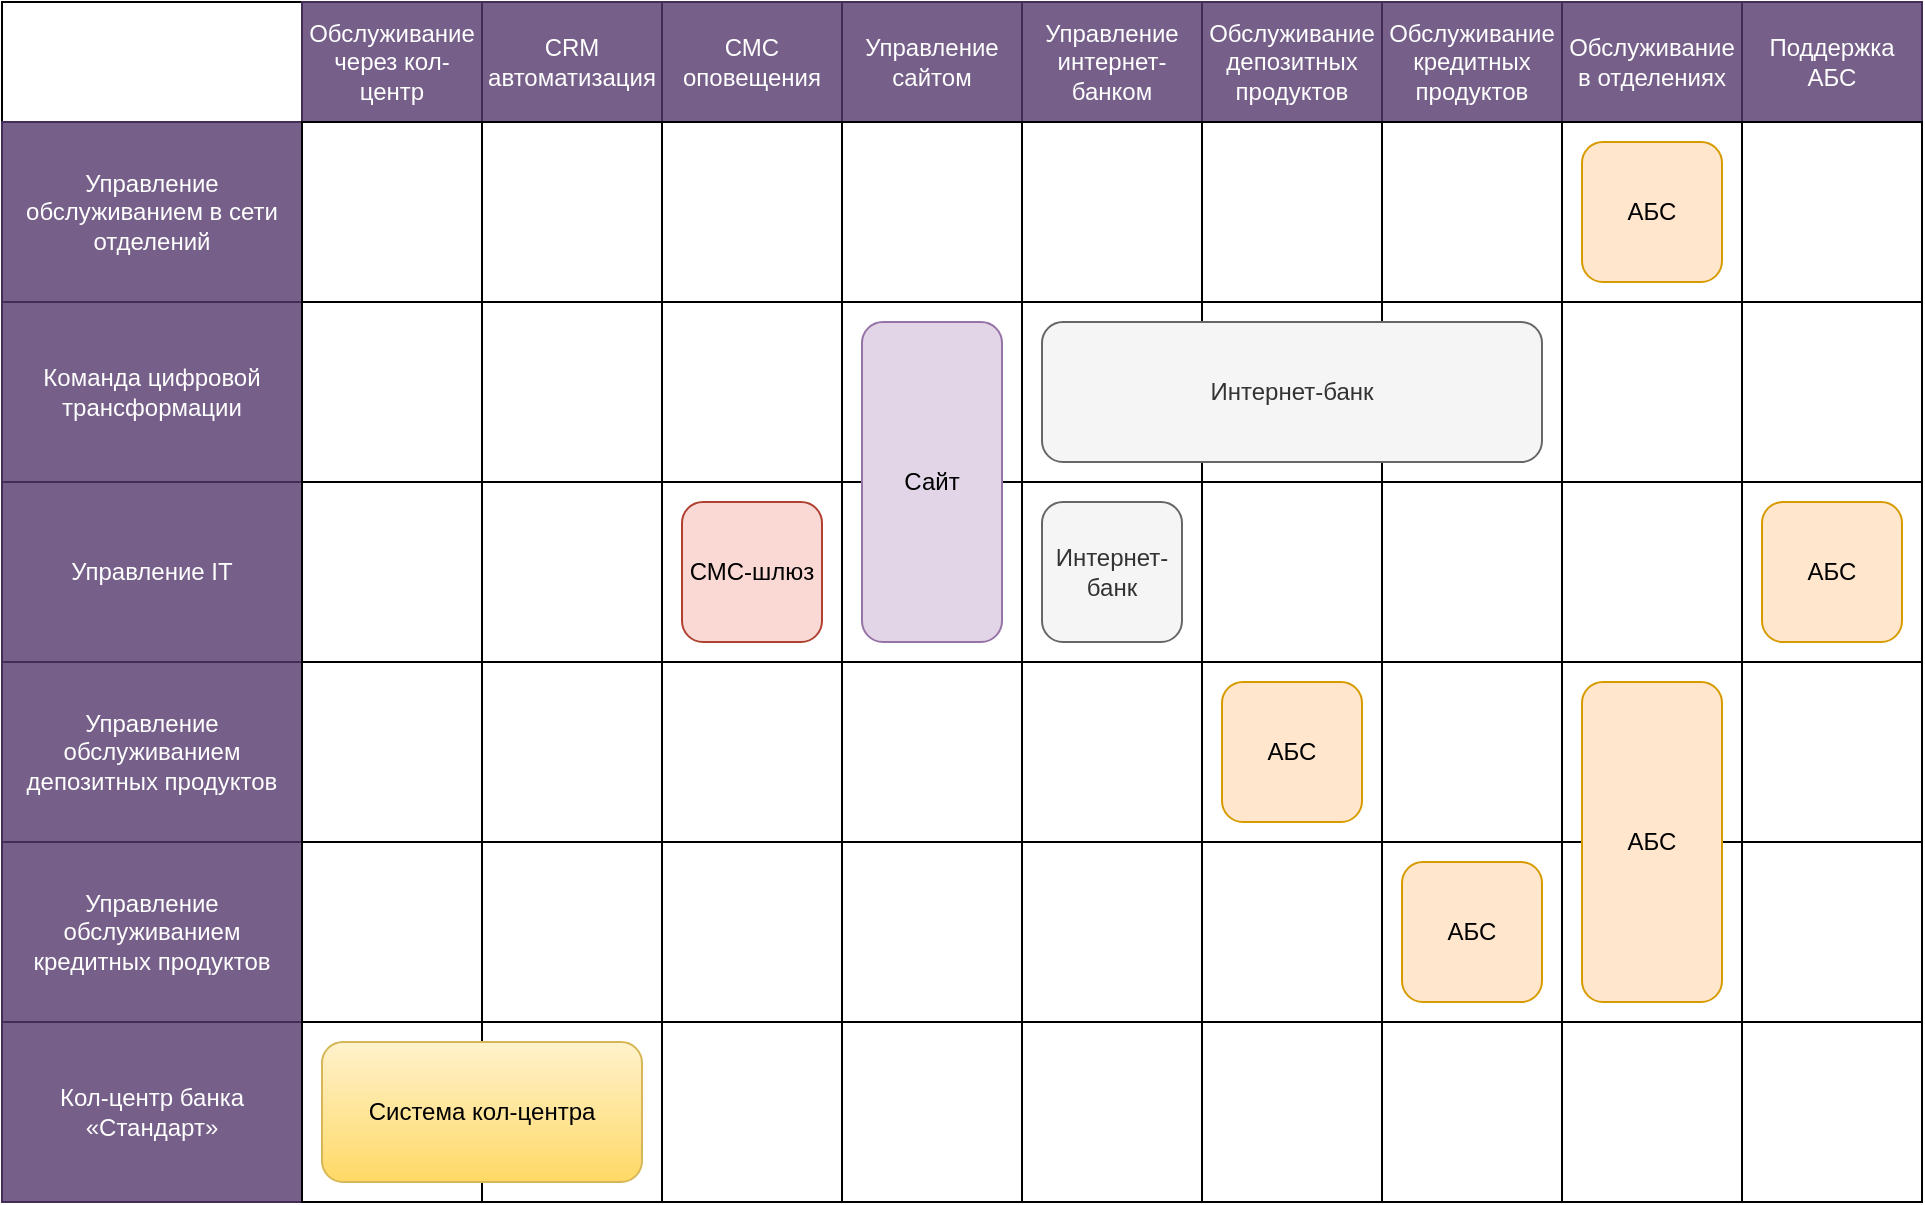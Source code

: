 <mxfile version="24.7.17">
  <diagram name="Page-1" id="45Wu7sm1W9Y6nr5aawte">
    <mxGraphModel dx="1434" dy="746" grid="0" gridSize="10" guides="1" tooltips="1" connect="1" arrows="1" fold="1" page="1" pageScale="1" pageWidth="850" pageHeight="1100" math="0" shadow="0">
      <root>
        <mxCell id="0" />
        <mxCell id="1" parent="0" />
        <mxCell id="p_r5vlpnFYIrNeV_S8iX-45" value="" style="childLayout=tableLayout;recursiveResize=0;shadow=0;fillColor=none;" vertex="1" parent="1">
          <mxGeometry x="100" y="150" width="960" height="600" as="geometry" />
        </mxCell>
        <mxCell id="p_r5vlpnFYIrNeV_S8iX-46" value="" style="shape=tableRow;horizontal=0;startSize=0;swimlaneHead=0;swimlaneBody=0;top=0;left=0;bottom=0;right=0;dropTarget=0;collapsible=0;recursiveResize=0;expand=0;fontStyle=0;fillColor=none;strokeColor=inherit;" vertex="1" parent="p_r5vlpnFYIrNeV_S8iX-45">
          <mxGeometry width="960" height="60" as="geometry" />
        </mxCell>
        <mxCell id="p_r5vlpnFYIrNeV_S8iX-47" value="" style="connectable=0;recursiveResize=0;strokeColor=inherit;fillColor=none;align=center;whiteSpace=wrap;html=1;" vertex="1" parent="p_r5vlpnFYIrNeV_S8iX-46">
          <mxGeometry width="150" height="60" as="geometry">
            <mxRectangle width="150" height="60" as="alternateBounds" />
          </mxGeometry>
        </mxCell>
        <mxCell id="p_r5vlpnFYIrNeV_S8iX-48" value="Обслуживание через кол-центр" style="connectable=0;recursiveResize=0;strokeColor=#432D57;fillColor=#76608a;align=center;whiteSpace=wrap;html=1;fontColor=#ffffff;" vertex="1" parent="p_r5vlpnFYIrNeV_S8iX-46">
          <mxGeometry x="150" width="90" height="60" as="geometry">
            <mxRectangle width="90" height="60" as="alternateBounds" />
          </mxGeometry>
        </mxCell>
        <mxCell id="p_r5vlpnFYIrNeV_S8iX-128" value="CRM автоматизация" style="connectable=0;recursiveResize=0;strokeColor=#432D57;fillColor=#76608a;align=center;whiteSpace=wrap;html=1;fontColor=#ffffff;" vertex="1" parent="p_r5vlpnFYIrNeV_S8iX-46">
          <mxGeometry x="240" width="90" height="60" as="geometry">
            <mxRectangle width="90" height="60" as="alternateBounds" />
          </mxGeometry>
        </mxCell>
        <mxCell id="p_r5vlpnFYIrNeV_S8iX-135" value="СМС оповещения" style="connectable=0;recursiveResize=0;strokeColor=#432D57;fillColor=#76608a;align=center;whiteSpace=wrap;html=1;fontColor=#ffffff;" vertex="1" parent="p_r5vlpnFYIrNeV_S8iX-46">
          <mxGeometry x="330" width="90" height="60" as="geometry">
            <mxRectangle width="90" height="60" as="alternateBounds" />
          </mxGeometry>
        </mxCell>
        <mxCell id="p_r5vlpnFYIrNeV_S8iX-142" value="Управление сайтом" style="connectable=0;recursiveResize=0;strokeColor=#432D57;fillColor=#76608a;align=center;whiteSpace=wrap;html=1;fontColor=#ffffff;" vertex="1" parent="p_r5vlpnFYIrNeV_S8iX-46">
          <mxGeometry x="420" width="90" height="60" as="geometry">
            <mxRectangle width="90" height="60" as="alternateBounds" />
          </mxGeometry>
        </mxCell>
        <mxCell id="p_r5vlpnFYIrNeV_S8iX-185" value="Управление интернет-банком" style="connectable=0;recursiveResize=0;strokeColor=#432D57;fillColor=#76608a;align=center;whiteSpace=wrap;html=1;fontColor=#ffffff;" vertex="1" parent="p_r5vlpnFYIrNeV_S8iX-46">
          <mxGeometry x="510" width="90" height="60" as="geometry">
            <mxRectangle width="90" height="60" as="alternateBounds" />
          </mxGeometry>
        </mxCell>
        <mxCell id="p_r5vlpnFYIrNeV_S8iX-149" value="Обслуживание депозитных продуктов" style="connectable=0;recursiveResize=0;strokeColor=#432D57;fillColor=#76608a;align=center;whiteSpace=wrap;html=1;fontColor=#ffffff;" vertex="1" parent="p_r5vlpnFYIrNeV_S8iX-46">
          <mxGeometry x="600" width="90" height="60" as="geometry">
            <mxRectangle width="90" height="60" as="alternateBounds" />
          </mxGeometry>
        </mxCell>
        <mxCell id="p_r5vlpnFYIrNeV_S8iX-156" value="Обслуживание кредитных продуктов" style="connectable=0;recursiveResize=0;strokeColor=#432D57;fillColor=#76608a;align=center;whiteSpace=wrap;html=1;fontColor=#ffffff;" vertex="1" parent="p_r5vlpnFYIrNeV_S8iX-46">
          <mxGeometry x="690" width="90" height="60" as="geometry">
            <mxRectangle width="90" height="60" as="alternateBounds" />
          </mxGeometry>
        </mxCell>
        <mxCell id="p_r5vlpnFYIrNeV_S8iX-163" value="Обслуживание в отделениях" style="connectable=0;recursiveResize=0;strokeColor=#432D57;fillColor=#76608a;align=center;whiteSpace=wrap;html=1;fontColor=#ffffff;" vertex="1" parent="p_r5vlpnFYIrNeV_S8iX-46">
          <mxGeometry x="780" width="90" height="60" as="geometry">
            <mxRectangle width="90" height="60" as="alternateBounds" />
          </mxGeometry>
        </mxCell>
        <mxCell id="p_r5vlpnFYIrNeV_S8iX-170" value="Поддержка АБС" style="connectable=0;recursiveResize=0;strokeColor=#432D57;fillColor=#76608a;align=center;whiteSpace=wrap;html=1;fontColor=#ffffff;" vertex="1" parent="p_r5vlpnFYIrNeV_S8iX-46">
          <mxGeometry x="870" width="90" height="60" as="geometry">
            <mxRectangle width="90" height="60" as="alternateBounds" />
          </mxGeometry>
        </mxCell>
        <mxCell id="p_r5vlpnFYIrNeV_S8iX-50" style="shape=tableRow;horizontal=0;startSize=0;swimlaneHead=0;swimlaneBody=0;top=0;left=0;bottom=0;right=0;dropTarget=0;collapsible=0;recursiveResize=0;expand=0;fontStyle=0;fillColor=none;strokeColor=inherit;" vertex="1" parent="p_r5vlpnFYIrNeV_S8iX-45">
          <mxGeometry y="60" width="960" height="90" as="geometry" />
        </mxCell>
        <mxCell id="p_r5vlpnFYIrNeV_S8iX-51" value="Управление обслуживанием в сети отделений" style="connectable=0;recursiveResize=0;strokeColor=#432D57;fillColor=#76608a;align=center;whiteSpace=wrap;html=1;fontColor=#ffffff;" vertex="1" parent="p_r5vlpnFYIrNeV_S8iX-50">
          <mxGeometry width="150" height="90" as="geometry">
            <mxRectangle width="150" height="90" as="alternateBounds" />
          </mxGeometry>
        </mxCell>
        <mxCell id="p_r5vlpnFYIrNeV_S8iX-52" value="" style="connectable=0;recursiveResize=0;align=center;whiteSpace=wrap;html=1;" vertex="1" parent="p_r5vlpnFYIrNeV_S8iX-50">
          <mxGeometry x="150" width="90" height="90" as="geometry">
            <mxRectangle width="90" height="90" as="alternateBounds" />
          </mxGeometry>
        </mxCell>
        <mxCell id="p_r5vlpnFYIrNeV_S8iX-129" style="connectable=0;recursiveResize=0;align=center;whiteSpace=wrap;html=1;" vertex="1" parent="p_r5vlpnFYIrNeV_S8iX-50">
          <mxGeometry x="240" width="90" height="90" as="geometry">
            <mxRectangle width="90" height="90" as="alternateBounds" />
          </mxGeometry>
        </mxCell>
        <mxCell id="p_r5vlpnFYIrNeV_S8iX-136" style="connectable=0;recursiveResize=0;align=center;whiteSpace=wrap;html=1;" vertex="1" parent="p_r5vlpnFYIrNeV_S8iX-50">
          <mxGeometry x="330" width="90" height="90" as="geometry">
            <mxRectangle width="90" height="90" as="alternateBounds" />
          </mxGeometry>
        </mxCell>
        <mxCell id="p_r5vlpnFYIrNeV_S8iX-143" style="connectable=0;recursiveResize=0;align=center;whiteSpace=wrap;html=1;" vertex="1" parent="p_r5vlpnFYIrNeV_S8iX-50">
          <mxGeometry x="420" width="90" height="90" as="geometry">
            <mxRectangle width="90" height="90" as="alternateBounds" />
          </mxGeometry>
        </mxCell>
        <mxCell id="p_r5vlpnFYIrNeV_S8iX-186" style="connectable=0;recursiveResize=0;align=center;whiteSpace=wrap;html=1;" vertex="1" parent="p_r5vlpnFYIrNeV_S8iX-50">
          <mxGeometry x="510" width="90" height="90" as="geometry">
            <mxRectangle width="90" height="90" as="alternateBounds" />
          </mxGeometry>
        </mxCell>
        <mxCell id="p_r5vlpnFYIrNeV_S8iX-150" style="connectable=0;recursiveResize=0;align=center;whiteSpace=wrap;html=1;" vertex="1" parent="p_r5vlpnFYIrNeV_S8iX-50">
          <mxGeometry x="600" width="90" height="90" as="geometry">
            <mxRectangle width="90" height="90" as="alternateBounds" />
          </mxGeometry>
        </mxCell>
        <mxCell id="p_r5vlpnFYIrNeV_S8iX-157" style="connectable=0;recursiveResize=0;align=center;whiteSpace=wrap;html=1;" vertex="1" parent="p_r5vlpnFYIrNeV_S8iX-50">
          <mxGeometry x="690" width="90" height="90" as="geometry">
            <mxRectangle width="90" height="90" as="alternateBounds" />
          </mxGeometry>
        </mxCell>
        <mxCell id="p_r5vlpnFYIrNeV_S8iX-164" style="connectable=0;recursiveResize=0;align=center;whiteSpace=wrap;html=1;" vertex="1" parent="p_r5vlpnFYIrNeV_S8iX-50">
          <mxGeometry x="780" width="90" height="90" as="geometry">
            <mxRectangle width="90" height="90" as="alternateBounds" />
          </mxGeometry>
        </mxCell>
        <mxCell id="p_r5vlpnFYIrNeV_S8iX-171" style="connectable=0;recursiveResize=0;align=center;whiteSpace=wrap;html=1;" vertex="1" parent="p_r5vlpnFYIrNeV_S8iX-50">
          <mxGeometry x="870" width="90" height="90" as="geometry">
            <mxRectangle width="90" height="90" as="alternateBounds" />
          </mxGeometry>
        </mxCell>
        <mxCell id="p_r5vlpnFYIrNeV_S8iX-62" style="shape=tableRow;horizontal=0;startSize=0;swimlaneHead=0;swimlaneBody=0;top=0;left=0;bottom=0;right=0;dropTarget=0;collapsible=0;recursiveResize=0;expand=0;fontStyle=0;fillColor=none;strokeColor=inherit;" vertex="1" parent="p_r5vlpnFYIrNeV_S8iX-45">
          <mxGeometry y="150" width="960" height="90" as="geometry" />
        </mxCell>
        <mxCell id="p_r5vlpnFYIrNeV_S8iX-63" value="Команда цифровой трансформации" style="connectable=0;recursiveResize=0;strokeColor=#432D57;fillColor=#76608a;align=center;whiteSpace=wrap;html=1;fontColor=#ffffff;" vertex="1" parent="p_r5vlpnFYIrNeV_S8iX-62">
          <mxGeometry width="150" height="90" as="geometry">
            <mxRectangle width="150" height="90" as="alternateBounds" />
          </mxGeometry>
        </mxCell>
        <mxCell id="p_r5vlpnFYIrNeV_S8iX-64" value="" style="connectable=0;recursiveResize=0;align=center;whiteSpace=wrap;html=1;" vertex="1" parent="p_r5vlpnFYIrNeV_S8iX-62">
          <mxGeometry x="150" width="90" height="90" as="geometry">
            <mxRectangle width="90" height="90" as="alternateBounds" />
          </mxGeometry>
        </mxCell>
        <mxCell id="p_r5vlpnFYIrNeV_S8iX-130" style="connectable=0;recursiveResize=0;align=center;whiteSpace=wrap;html=1;" vertex="1" parent="p_r5vlpnFYIrNeV_S8iX-62">
          <mxGeometry x="240" width="90" height="90" as="geometry">
            <mxRectangle width="90" height="90" as="alternateBounds" />
          </mxGeometry>
        </mxCell>
        <mxCell id="p_r5vlpnFYIrNeV_S8iX-137" style="connectable=0;recursiveResize=0;align=center;whiteSpace=wrap;html=1;" vertex="1" parent="p_r5vlpnFYIrNeV_S8iX-62">
          <mxGeometry x="330" width="90" height="90" as="geometry">
            <mxRectangle width="90" height="90" as="alternateBounds" />
          </mxGeometry>
        </mxCell>
        <mxCell id="p_r5vlpnFYIrNeV_S8iX-144" style="connectable=0;recursiveResize=0;align=center;whiteSpace=wrap;html=1;" vertex="1" parent="p_r5vlpnFYIrNeV_S8iX-62">
          <mxGeometry x="420" width="90" height="90" as="geometry">
            <mxRectangle width="90" height="90" as="alternateBounds" />
          </mxGeometry>
        </mxCell>
        <mxCell id="p_r5vlpnFYIrNeV_S8iX-187" style="connectable=0;recursiveResize=0;align=center;whiteSpace=wrap;html=1;" vertex="1" parent="p_r5vlpnFYIrNeV_S8iX-62">
          <mxGeometry x="510" width="90" height="90" as="geometry">
            <mxRectangle width="90" height="90" as="alternateBounds" />
          </mxGeometry>
        </mxCell>
        <mxCell id="p_r5vlpnFYIrNeV_S8iX-151" style="connectable=0;recursiveResize=0;align=center;whiteSpace=wrap;html=1;" vertex="1" parent="p_r5vlpnFYIrNeV_S8iX-62">
          <mxGeometry x="600" width="90" height="90" as="geometry">
            <mxRectangle width="90" height="90" as="alternateBounds" />
          </mxGeometry>
        </mxCell>
        <mxCell id="p_r5vlpnFYIrNeV_S8iX-158" style="connectable=0;recursiveResize=0;align=center;whiteSpace=wrap;html=1;" vertex="1" parent="p_r5vlpnFYIrNeV_S8iX-62">
          <mxGeometry x="690" width="90" height="90" as="geometry">
            <mxRectangle width="90" height="90" as="alternateBounds" />
          </mxGeometry>
        </mxCell>
        <mxCell id="p_r5vlpnFYIrNeV_S8iX-165" style="connectable=0;recursiveResize=0;align=center;whiteSpace=wrap;html=1;" vertex="1" parent="p_r5vlpnFYIrNeV_S8iX-62">
          <mxGeometry x="780" width="90" height="90" as="geometry">
            <mxRectangle width="90" height="90" as="alternateBounds" />
          </mxGeometry>
        </mxCell>
        <mxCell id="p_r5vlpnFYIrNeV_S8iX-172" style="connectable=0;recursiveResize=0;align=center;whiteSpace=wrap;html=1;" vertex="1" parent="p_r5vlpnFYIrNeV_S8iX-62">
          <mxGeometry x="870" width="90" height="90" as="geometry">
            <mxRectangle width="90" height="90" as="alternateBounds" />
          </mxGeometry>
        </mxCell>
        <mxCell id="p_r5vlpnFYIrNeV_S8iX-70" style="shape=tableRow;horizontal=0;startSize=0;swimlaneHead=0;swimlaneBody=0;top=0;left=0;bottom=0;right=0;dropTarget=0;collapsible=0;recursiveResize=0;expand=0;fontStyle=0;fillColor=none;strokeColor=inherit;" vertex="1" parent="p_r5vlpnFYIrNeV_S8iX-45">
          <mxGeometry y="240" width="960" height="90" as="geometry" />
        </mxCell>
        <mxCell id="p_r5vlpnFYIrNeV_S8iX-71" value="Управление IT" style="connectable=0;recursiveResize=0;strokeColor=#432D57;fillColor=#76608a;align=center;whiteSpace=wrap;html=1;fontColor=#ffffff;" vertex="1" parent="p_r5vlpnFYIrNeV_S8iX-70">
          <mxGeometry width="150" height="90" as="geometry">
            <mxRectangle width="150" height="90" as="alternateBounds" />
          </mxGeometry>
        </mxCell>
        <mxCell id="p_r5vlpnFYIrNeV_S8iX-72" value="" style="connectable=0;recursiveResize=0;align=center;whiteSpace=wrap;html=1;" vertex="1" parent="p_r5vlpnFYIrNeV_S8iX-70">
          <mxGeometry x="150" width="90" height="90" as="geometry">
            <mxRectangle width="90" height="90" as="alternateBounds" />
          </mxGeometry>
        </mxCell>
        <mxCell id="p_r5vlpnFYIrNeV_S8iX-131" style="connectable=0;recursiveResize=0;align=center;whiteSpace=wrap;html=1;" vertex="1" parent="p_r5vlpnFYIrNeV_S8iX-70">
          <mxGeometry x="240" width="90" height="90" as="geometry">
            <mxRectangle width="90" height="90" as="alternateBounds" />
          </mxGeometry>
        </mxCell>
        <mxCell id="p_r5vlpnFYIrNeV_S8iX-138" style="connectable=0;recursiveResize=0;align=center;whiteSpace=wrap;html=1;" vertex="1" parent="p_r5vlpnFYIrNeV_S8iX-70">
          <mxGeometry x="330" width="90" height="90" as="geometry">
            <mxRectangle width="90" height="90" as="alternateBounds" />
          </mxGeometry>
        </mxCell>
        <mxCell id="p_r5vlpnFYIrNeV_S8iX-145" style="connectable=0;recursiveResize=0;align=center;whiteSpace=wrap;html=1;" vertex="1" parent="p_r5vlpnFYIrNeV_S8iX-70">
          <mxGeometry x="420" width="90" height="90" as="geometry">
            <mxRectangle width="90" height="90" as="alternateBounds" />
          </mxGeometry>
        </mxCell>
        <mxCell id="p_r5vlpnFYIrNeV_S8iX-188" style="connectable=0;recursiveResize=0;align=center;whiteSpace=wrap;html=1;" vertex="1" parent="p_r5vlpnFYIrNeV_S8iX-70">
          <mxGeometry x="510" width="90" height="90" as="geometry">
            <mxRectangle width="90" height="90" as="alternateBounds" />
          </mxGeometry>
        </mxCell>
        <mxCell id="p_r5vlpnFYIrNeV_S8iX-152" style="connectable=0;recursiveResize=0;align=center;whiteSpace=wrap;html=1;" vertex="1" parent="p_r5vlpnFYIrNeV_S8iX-70">
          <mxGeometry x="600" width="90" height="90" as="geometry">
            <mxRectangle width="90" height="90" as="alternateBounds" />
          </mxGeometry>
        </mxCell>
        <mxCell id="p_r5vlpnFYIrNeV_S8iX-159" style="connectable=0;recursiveResize=0;align=center;whiteSpace=wrap;html=1;" vertex="1" parent="p_r5vlpnFYIrNeV_S8iX-70">
          <mxGeometry x="690" width="90" height="90" as="geometry">
            <mxRectangle width="90" height="90" as="alternateBounds" />
          </mxGeometry>
        </mxCell>
        <mxCell id="p_r5vlpnFYIrNeV_S8iX-166" style="connectable=0;recursiveResize=0;align=center;whiteSpace=wrap;html=1;" vertex="1" parent="p_r5vlpnFYIrNeV_S8iX-70">
          <mxGeometry x="780" width="90" height="90" as="geometry">
            <mxRectangle width="90" height="90" as="alternateBounds" />
          </mxGeometry>
        </mxCell>
        <mxCell id="p_r5vlpnFYIrNeV_S8iX-173" style="connectable=0;recursiveResize=0;align=center;whiteSpace=wrap;html=1;" vertex="1" parent="p_r5vlpnFYIrNeV_S8iX-70">
          <mxGeometry x="870" width="90" height="90" as="geometry">
            <mxRectangle width="90" height="90" as="alternateBounds" />
          </mxGeometry>
        </mxCell>
        <mxCell id="p_r5vlpnFYIrNeV_S8iX-75" style="shape=tableRow;horizontal=0;startSize=0;swimlaneHead=0;swimlaneBody=0;top=0;left=0;bottom=0;right=0;dropTarget=0;collapsible=0;recursiveResize=0;expand=0;fontStyle=0;fillColor=none;strokeColor=inherit;" vertex="1" parent="p_r5vlpnFYIrNeV_S8iX-45">
          <mxGeometry y="330" width="960" height="90" as="geometry" />
        </mxCell>
        <mxCell id="p_r5vlpnFYIrNeV_S8iX-76" value="Управление обслуживанием депозитных продуктов" style="connectable=0;recursiveResize=0;strokeColor=#432D57;fillColor=#76608a;align=center;whiteSpace=wrap;html=1;fontColor=#ffffff;" vertex="1" parent="p_r5vlpnFYIrNeV_S8iX-75">
          <mxGeometry width="150" height="90" as="geometry">
            <mxRectangle width="150" height="90" as="alternateBounds" />
          </mxGeometry>
        </mxCell>
        <mxCell id="p_r5vlpnFYIrNeV_S8iX-77" value="" style="connectable=0;recursiveResize=0;align=center;whiteSpace=wrap;html=1;" vertex="1" parent="p_r5vlpnFYIrNeV_S8iX-75">
          <mxGeometry x="150" width="90" height="90" as="geometry">
            <mxRectangle width="90" height="90" as="alternateBounds" />
          </mxGeometry>
        </mxCell>
        <mxCell id="p_r5vlpnFYIrNeV_S8iX-132" style="connectable=0;recursiveResize=0;align=center;whiteSpace=wrap;html=1;" vertex="1" parent="p_r5vlpnFYIrNeV_S8iX-75">
          <mxGeometry x="240" width="90" height="90" as="geometry">
            <mxRectangle width="90" height="90" as="alternateBounds" />
          </mxGeometry>
        </mxCell>
        <mxCell id="p_r5vlpnFYIrNeV_S8iX-139" style="connectable=0;recursiveResize=0;align=center;whiteSpace=wrap;html=1;" vertex="1" parent="p_r5vlpnFYIrNeV_S8iX-75">
          <mxGeometry x="330" width="90" height="90" as="geometry">
            <mxRectangle width="90" height="90" as="alternateBounds" />
          </mxGeometry>
        </mxCell>
        <mxCell id="p_r5vlpnFYIrNeV_S8iX-146" style="connectable=0;recursiveResize=0;align=center;whiteSpace=wrap;html=1;" vertex="1" parent="p_r5vlpnFYIrNeV_S8iX-75">
          <mxGeometry x="420" width="90" height="90" as="geometry">
            <mxRectangle width="90" height="90" as="alternateBounds" />
          </mxGeometry>
        </mxCell>
        <mxCell id="p_r5vlpnFYIrNeV_S8iX-189" style="connectable=0;recursiveResize=0;align=center;whiteSpace=wrap;html=1;" vertex="1" parent="p_r5vlpnFYIrNeV_S8iX-75">
          <mxGeometry x="510" width="90" height="90" as="geometry">
            <mxRectangle width="90" height="90" as="alternateBounds" />
          </mxGeometry>
        </mxCell>
        <mxCell id="p_r5vlpnFYIrNeV_S8iX-153" style="connectable=0;recursiveResize=0;align=center;whiteSpace=wrap;html=1;" vertex="1" parent="p_r5vlpnFYIrNeV_S8iX-75">
          <mxGeometry x="600" width="90" height="90" as="geometry">
            <mxRectangle width="90" height="90" as="alternateBounds" />
          </mxGeometry>
        </mxCell>
        <mxCell id="p_r5vlpnFYIrNeV_S8iX-160" style="connectable=0;recursiveResize=0;align=center;whiteSpace=wrap;html=1;" vertex="1" parent="p_r5vlpnFYIrNeV_S8iX-75">
          <mxGeometry x="690" width="90" height="90" as="geometry">
            <mxRectangle width="90" height="90" as="alternateBounds" />
          </mxGeometry>
        </mxCell>
        <mxCell id="p_r5vlpnFYIrNeV_S8iX-167" style="connectable=0;recursiveResize=0;align=center;whiteSpace=wrap;html=1;" vertex="1" parent="p_r5vlpnFYIrNeV_S8iX-75">
          <mxGeometry x="780" width="90" height="90" as="geometry">
            <mxRectangle width="90" height="90" as="alternateBounds" />
          </mxGeometry>
        </mxCell>
        <mxCell id="p_r5vlpnFYIrNeV_S8iX-174" style="connectable=0;recursiveResize=0;align=center;whiteSpace=wrap;html=1;" vertex="1" parent="p_r5vlpnFYIrNeV_S8iX-75">
          <mxGeometry x="870" width="90" height="90" as="geometry">
            <mxRectangle width="90" height="90" as="alternateBounds" />
          </mxGeometry>
        </mxCell>
        <mxCell id="p_r5vlpnFYIrNeV_S8iX-58" style="shape=tableRow;horizontal=0;startSize=0;swimlaneHead=0;swimlaneBody=0;top=0;left=0;bottom=0;right=0;dropTarget=0;collapsible=0;recursiveResize=0;expand=0;fontStyle=0;fillColor=none;strokeColor=inherit;" vertex="1" parent="p_r5vlpnFYIrNeV_S8iX-45">
          <mxGeometry y="420" width="960" height="90" as="geometry" />
        </mxCell>
        <mxCell id="p_r5vlpnFYIrNeV_S8iX-59" value="Управление обслуживанием кредитных продуктов" style="connectable=0;recursiveResize=0;strokeColor=#432D57;fillColor=#76608a;align=center;whiteSpace=wrap;html=1;fontColor=#ffffff;" vertex="1" parent="p_r5vlpnFYIrNeV_S8iX-58">
          <mxGeometry width="150" height="90" as="geometry">
            <mxRectangle width="150" height="90" as="alternateBounds" />
          </mxGeometry>
        </mxCell>
        <mxCell id="p_r5vlpnFYIrNeV_S8iX-60" value="" style="connectable=0;recursiveResize=0;align=center;whiteSpace=wrap;html=1;" vertex="1" parent="p_r5vlpnFYIrNeV_S8iX-58">
          <mxGeometry x="150" width="90" height="90" as="geometry">
            <mxRectangle width="90" height="90" as="alternateBounds" />
          </mxGeometry>
        </mxCell>
        <mxCell id="p_r5vlpnFYIrNeV_S8iX-133" style="connectable=0;recursiveResize=0;align=center;whiteSpace=wrap;html=1;" vertex="1" parent="p_r5vlpnFYIrNeV_S8iX-58">
          <mxGeometry x="240" width="90" height="90" as="geometry">
            <mxRectangle width="90" height="90" as="alternateBounds" />
          </mxGeometry>
        </mxCell>
        <mxCell id="p_r5vlpnFYIrNeV_S8iX-140" style="connectable=0;recursiveResize=0;align=center;whiteSpace=wrap;html=1;" vertex="1" parent="p_r5vlpnFYIrNeV_S8iX-58">
          <mxGeometry x="330" width="90" height="90" as="geometry">
            <mxRectangle width="90" height="90" as="alternateBounds" />
          </mxGeometry>
        </mxCell>
        <mxCell id="p_r5vlpnFYIrNeV_S8iX-147" style="connectable=0;recursiveResize=0;align=center;whiteSpace=wrap;html=1;" vertex="1" parent="p_r5vlpnFYIrNeV_S8iX-58">
          <mxGeometry x="420" width="90" height="90" as="geometry">
            <mxRectangle width="90" height="90" as="alternateBounds" />
          </mxGeometry>
        </mxCell>
        <mxCell id="p_r5vlpnFYIrNeV_S8iX-190" style="connectable=0;recursiveResize=0;align=center;whiteSpace=wrap;html=1;" vertex="1" parent="p_r5vlpnFYIrNeV_S8iX-58">
          <mxGeometry x="510" width="90" height="90" as="geometry">
            <mxRectangle width="90" height="90" as="alternateBounds" />
          </mxGeometry>
        </mxCell>
        <mxCell id="p_r5vlpnFYIrNeV_S8iX-154" style="connectable=0;recursiveResize=0;align=center;whiteSpace=wrap;html=1;" vertex="1" parent="p_r5vlpnFYIrNeV_S8iX-58">
          <mxGeometry x="600" width="90" height="90" as="geometry">
            <mxRectangle width="90" height="90" as="alternateBounds" />
          </mxGeometry>
        </mxCell>
        <mxCell id="p_r5vlpnFYIrNeV_S8iX-161" style="connectable=0;recursiveResize=0;align=center;whiteSpace=wrap;html=1;" vertex="1" parent="p_r5vlpnFYIrNeV_S8iX-58">
          <mxGeometry x="690" width="90" height="90" as="geometry">
            <mxRectangle width="90" height="90" as="alternateBounds" />
          </mxGeometry>
        </mxCell>
        <mxCell id="p_r5vlpnFYIrNeV_S8iX-168" style="connectable=0;recursiveResize=0;align=center;whiteSpace=wrap;html=1;" vertex="1" parent="p_r5vlpnFYIrNeV_S8iX-58">
          <mxGeometry x="780" width="90" height="90" as="geometry">
            <mxRectangle width="90" height="90" as="alternateBounds" />
          </mxGeometry>
        </mxCell>
        <mxCell id="p_r5vlpnFYIrNeV_S8iX-175" style="connectable=0;recursiveResize=0;align=center;whiteSpace=wrap;html=1;" vertex="1" parent="p_r5vlpnFYIrNeV_S8iX-58">
          <mxGeometry x="870" width="90" height="90" as="geometry">
            <mxRectangle width="90" height="90" as="alternateBounds" />
          </mxGeometry>
        </mxCell>
        <mxCell id="p_r5vlpnFYIrNeV_S8iX-66" style="shape=tableRow;horizontal=0;startSize=0;swimlaneHead=0;swimlaneBody=0;top=0;left=0;bottom=0;right=0;dropTarget=0;collapsible=0;recursiveResize=0;expand=0;fontStyle=0;fillColor=none;strokeColor=inherit;" vertex="1" parent="p_r5vlpnFYIrNeV_S8iX-45">
          <mxGeometry y="510" width="960" height="90" as="geometry" />
        </mxCell>
        <mxCell id="p_r5vlpnFYIrNeV_S8iX-67" value="Кол-центр банка «Стандарт»" style="connectable=0;recursiveResize=0;strokeColor=#432D57;fillColor=#76608a;align=center;whiteSpace=wrap;html=1;fontColor=#ffffff;" vertex="1" parent="p_r5vlpnFYIrNeV_S8iX-66">
          <mxGeometry width="150" height="90" as="geometry">
            <mxRectangle width="150" height="90" as="alternateBounds" />
          </mxGeometry>
        </mxCell>
        <mxCell id="p_r5vlpnFYIrNeV_S8iX-68" value="" style="connectable=0;recursiveResize=0;align=center;whiteSpace=wrap;html=1;" vertex="1" parent="p_r5vlpnFYIrNeV_S8iX-66">
          <mxGeometry x="150" width="90" height="90" as="geometry">
            <mxRectangle width="90" height="90" as="alternateBounds" />
          </mxGeometry>
        </mxCell>
        <mxCell id="p_r5vlpnFYIrNeV_S8iX-134" style="connectable=0;recursiveResize=0;align=center;whiteSpace=wrap;html=1;" vertex="1" parent="p_r5vlpnFYIrNeV_S8iX-66">
          <mxGeometry x="240" width="90" height="90" as="geometry">
            <mxRectangle width="90" height="90" as="alternateBounds" />
          </mxGeometry>
        </mxCell>
        <mxCell id="p_r5vlpnFYIrNeV_S8iX-141" style="connectable=0;recursiveResize=0;align=center;whiteSpace=wrap;html=1;" vertex="1" parent="p_r5vlpnFYIrNeV_S8iX-66">
          <mxGeometry x="330" width="90" height="90" as="geometry">
            <mxRectangle width="90" height="90" as="alternateBounds" />
          </mxGeometry>
        </mxCell>
        <mxCell id="p_r5vlpnFYIrNeV_S8iX-148" style="connectable=0;recursiveResize=0;align=center;whiteSpace=wrap;html=1;" vertex="1" parent="p_r5vlpnFYIrNeV_S8iX-66">
          <mxGeometry x="420" width="90" height="90" as="geometry">
            <mxRectangle width="90" height="90" as="alternateBounds" />
          </mxGeometry>
        </mxCell>
        <mxCell id="p_r5vlpnFYIrNeV_S8iX-191" style="connectable=0;recursiveResize=0;align=center;whiteSpace=wrap;html=1;" vertex="1" parent="p_r5vlpnFYIrNeV_S8iX-66">
          <mxGeometry x="510" width="90" height="90" as="geometry">
            <mxRectangle width="90" height="90" as="alternateBounds" />
          </mxGeometry>
        </mxCell>
        <mxCell id="p_r5vlpnFYIrNeV_S8iX-155" style="connectable=0;recursiveResize=0;align=center;whiteSpace=wrap;html=1;" vertex="1" parent="p_r5vlpnFYIrNeV_S8iX-66">
          <mxGeometry x="600" width="90" height="90" as="geometry">
            <mxRectangle width="90" height="90" as="alternateBounds" />
          </mxGeometry>
        </mxCell>
        <mxCell id="p_r5vlpnFYIrNeV_S8iX-162" style="connectable=0;recursiveResize=0;align=center;whiteSpace=wrap;html=1;" vertex="1" parent="p_r5vlpnFYIrNeV_S8iX-66">
          <mxGeometry x="690" width="90" height="90" as="geometry">
            <mxRectangle width="90" height="90" as="alternateBounds" />
          </mxGeometry>
        </mxCell>
        <mxCell id="p_r5vlpnFYIrNeV_S8iX-169" style="connectable=0;recursiveResize=0;align=center;whiteSpace=wrap;html=1;" vertex="1" parent="p_r5vlpnFYIrNeV_S8iX-66">
          <mxGeometry x="780" width="90" height="90" as="geometry">
            <mxRectangle width="90" height="90" as="alternateBounds" />
          </mxGeometry>
        </mxCell>
        <mxCell id="p_r5vlpnFYIrNeV_S8iX-176" style="connectable=0;recursiveResize=0;align=center;whiteSpace=wrap;html=1;" vertex="1" parent="p_r5vlpnFYIrNeV_S8iX-66">
          <mxGeometry x="870" width="90" height="90" as="geometry">
            <mxRectangle width="90" height="90" as="alternateBounds" />
          </mxGeometry>
        </mxCell>
        <mxCell id="p_r5vlpnFYIrNeV_S8iX-184" value="Сайт" style="rounded=1;whiteSpace=wrap;html=1;fillColor=#e1d5e7;strokeColor=#9673a6;" vertex="1" parent="1">
          <mxGeometry x="530" y="310" width="70" height="160" as="geometry" />
        </mxCell>
        <mxCell id="p_r5vlpnFYIrNeV_S8iX-192" value="Интернет-банк" style="rounded=1;whiteSpace=wrap;html=1;fillColor=#f5f5f5;fontColor=#333333;strokeColor=#666666;" vertex="1" parent="1">
          <mxGeometry x="620" y="310" width="250" height="70" as="geometry" />
        </mxCell>
        <mxCell id="p_r5vlpnFYIrNeV_S8iX-193" value="Интернет-банк" style="rounded=1;whiteSpace=wrap;html=1;fillColor=#f5f5f5;fontColor=#333333;strokeColor=#666666;" vertex="1" parent="1">
          <mxGeometry x="620" y="400" width="70" height="70" as="geometry" />
        </mxCell>
        <mxCell id="p_r5vlpnFYIrNeV_S8iX-194" value="СМС-шлюз" style="rounded=1;whiteSpace=wrap;html=1;fillColor=#fad9d5;strokeColor=#ae4132;" vertex="1" parent="1">
          <mxGeometry x="440" y="400" width="70" height="70" as="geometry" />
        </mxCell>
        <mxCell id="p_r5vlpnFYIrNeV_S8iX-195" value="АБС" style="rounded=1;whiteSpace=wrap;html=1;fillColor=#ffe6cc;strokeColor=#d79b00;" vertex="1" parent="1">
          <mxGeometry x="890" y="220" width="70" height="70" as="geometry" />
        </mxCell>
        <mxCell id="p_r5vlpnFYIrNeV_S8iX-196" value="АБС" style="rounded=1;whiteSpace=wrap;html=1;fillColor=#ffe6cc;strokeColor=#d79b00;" vertex="1" parent="1">
          <mxGeometry x="980" y="400" width="70" height="70" as="geometry" />
        </mxCell>
        <mxCell id="p_r5vlpnFYIrNeV_S8iX-197" value="АБС" style="rounded=1;whiteSpace=wrap;html=1;fillColor=#ffe6cc;strokeColor=#d79b00;" vertex="1" parent="1">
          <mxGeometry x="890" y="490" width="70" height="160" as="geometry" />
        </mxCell>
        <mxCell id="p_r5vlpnFYIrNeV_S8iX-198" value="АБС" style="rounded=1;whiteSpace=wrap;html=1;fillColor=#ffe6cc;strokeColor=#d79b00;" vertex="1" parent="1">
          <mxGeometry x="710" y="490" width="70" height="70" as="geometry" />
        </mxCell>
        <mxCell id="p_r5vlpnFYIrNeV_S8iX-199" value="АБС" style="rounded=1;whiteSpace=wrap;html=1;fillColor=#ffe6cc;strokeColor=#d79b00;" vertex="1" parent="1">
          <mxGeometry x="800" y="580" width="70" height="70" as="geometry" />
        </mxCell>
        <mxCell id="p_r5vlpnFYIrNeV_S8iX-200" value="Система кол-центра" style="rounded=1;whiteSpace=wrap;html=1;fillColor=#fff2cc;gradientColor=#ffd966;strokeColor=#d6b656;" vertex="1" parent="1">
          <mxGeometry x="260" y="670" width="160" height="70" as="geometry" />
        </mxCell>
      </root>
    </mxGraphModel>
  </diagram>
</mxfile>
